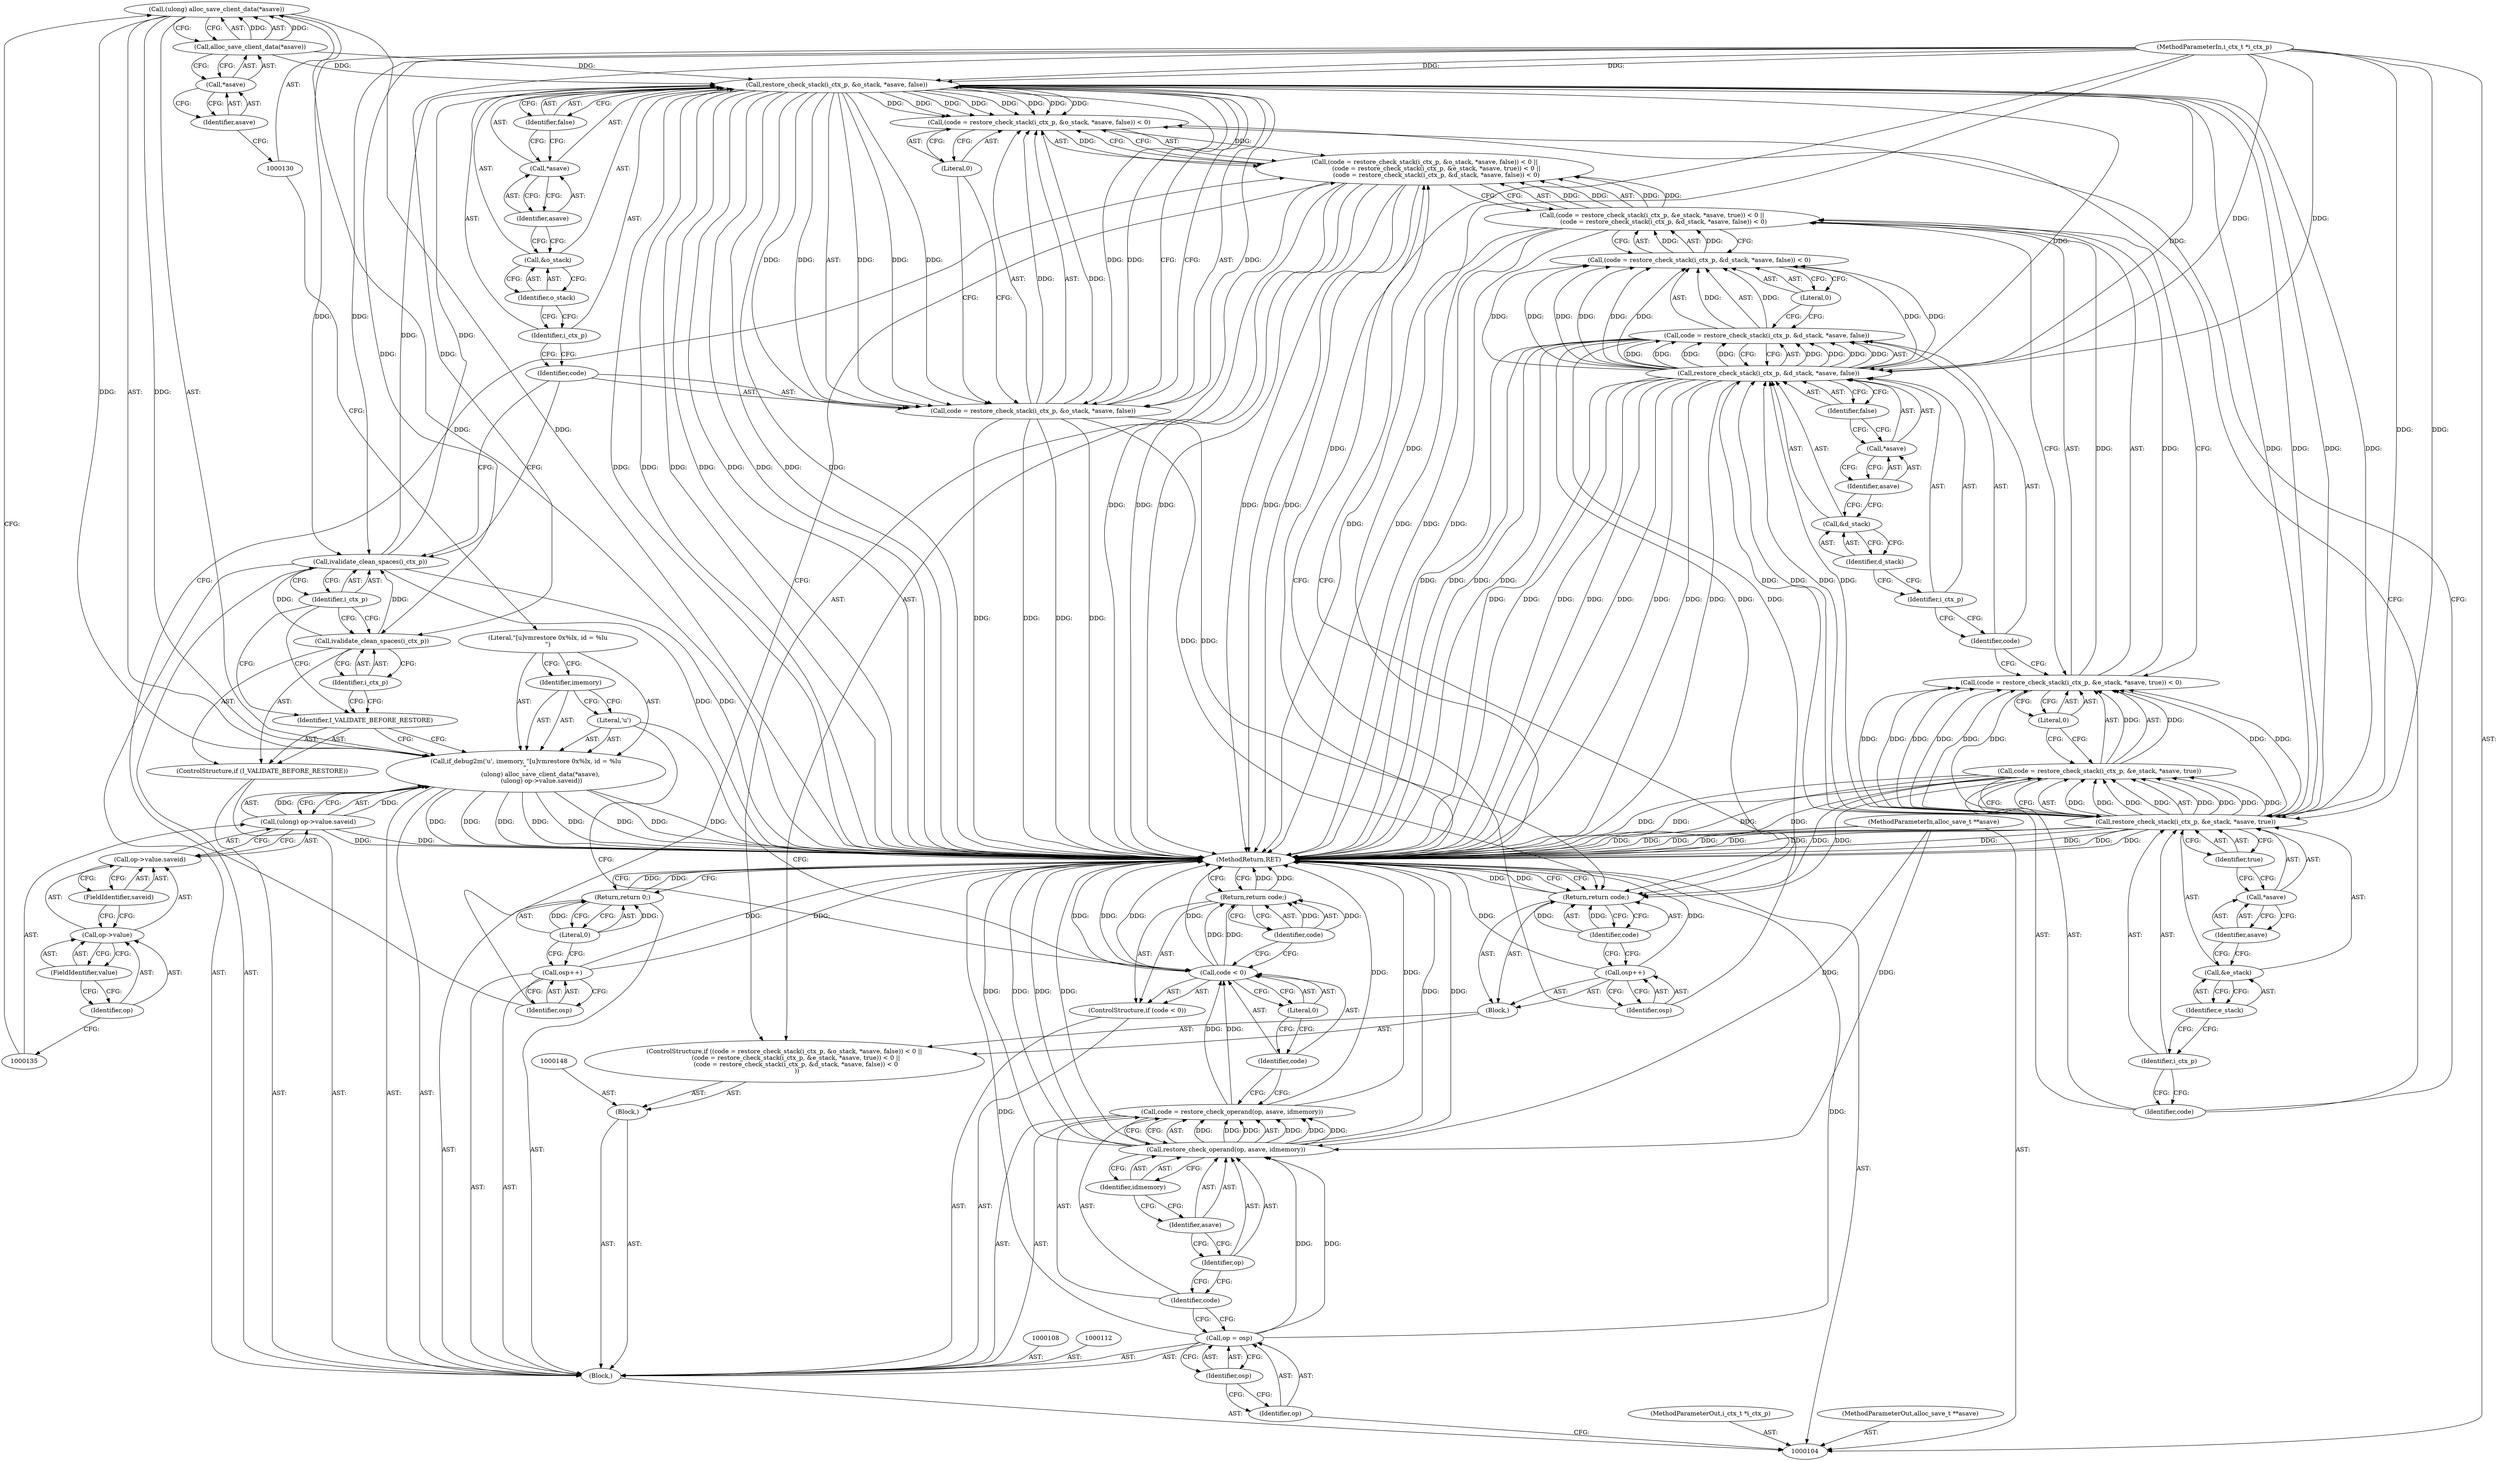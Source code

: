 digraph "0_ghostscript_5516c614dc33662a2afdc377159f70218e67bde5" {
"1000129" [label="(Call,(ulong) alloc_save_client_data(*asave))"];
"1000131" [label="(Call,alloc_save_client_data(*asave))"];
"1000132" [label="(Call,*asave)"];
"1000133" [label="(Identifier,asave)"];
"1000134" [label="(Call,(ulong) op->value.saveid)"];
"1000136" [label="(Call,op->value.saveid)"];
"1000137" [label="(Call,op->value)"];
"1000138" [label="(Identifier,op)"];
"1000139" [label="(FieldIdentifier,value)"];
"1000140" [label="(FieldIdentifier,saveid)"];
"1000141" [label="(ControlStructure,if (I_VALIDATE_BEFORE_RESTORE))"];
"1000142" [label="(Identifier,I_VALIDATE_BEFORE_RESTORE)"];
"1000144" [label="(Identifier,i_ctx_p)"];
"1000143" [label="(Call,ivalidate_clean_spaces(i_ctx_p))"];
"1000146" [label="(Identifier,i_ctx_p)"];
"1000145" [label="(Call,ivalidate_clean_spaces(i_ctx_p))"];
"1000147" [label="(Block,)"];
"1000150" [label="(Call,(code = restore_check_stack(i_ctx_p, &o_stack, *asave, false)) < 0 ||\n            (code = restore_check_stack(i_ctx_p, &e_stack, *asave, true)) < 0 ||\n            (code = restore_check_stack(i_ctx_p, &d_stack, *asave, false)) < 0)"];
"1000151" [label="(Call,(code = restore_check_stack(i_ctx_p, &o_stack, *asave, false)) < 0)"];
"1000152" [label="(Call,code = restore_check_stack(i_ctx_p, &o_stack, *asave, false))"];
"1000153" [label="(Identifier,code)"];
"1000154" [label="(Call,restore_check_stack(i_ctx_p, &o_stack, *asave, false))"];
"1000155" [label="(Identifier,i_ctx_p)"];
"1000156" [label="(Call,&o_stack)"];
"1000157" [label="(Identifier,o_stack)"];
"1000158" [label="(Call,*asave)"];
"1000159" [label="(Identifier,asave)"];
"1000160" [label="(Identifier,false)"];
"1000161" [label="(Literal,0)"];
"1000149" [label="(ControlStructure,if ((code = restore_check_stack(i_ctx_p, &o_stack, *asave, false)) < 0 ||\n            (code = restore_check_stack(i_ctx_p, &e_stack, *asave, true)) < 0 ||\n            (code = restore_check_stack(i_ctx_p, &d_stack, *asave, false)) < 0\n             ))"];
"1000194" [label="(MethodReturn,RET)"];
"1000105" [label="(MethodParameterIn,i_ctx_t *i_ctx_p)"];
"1000309" [label="(MethodParameterOut,i_ctx_t *i_ctx_p)"];
"1000106" [label="(MethodParameterIn,alloc_save_t **asave)"];
"1000310" [label="(MethodParameterOut,alloc_save_t **asave)"];
"1000162" [label="(Call,(code = restore_check_stack(i_ctx_p, &e_stack, *asave, true)) < 0 ||\n            (code = restore_check_stack(i_ctx_p, &d_stack, *asave, false)) < 0)"];
"1000163" [label="(Call,(code = restore_check_stack(i_ctx_p, &e_stack, *asave, true)) < 0)"];
"1000164" [label="(Call,code = restore_check_stack(i_ctx_p, &e_stack, *asave, true))"];
"1000165" [label="(Identifier,code)"];
"1000166" [label="(Call,restore_check_stack(i_ctx_p, &e_stack, *asave, true))"];
"1000167" [label="(Identifier,i_ctx_p)"];
"1000168" [label="(Call,&e_stack)"];
"1000169" [label="(Identifier,e_stack)"];
"1000170" [label="(Call,*asave)"];
"1000171" [label="(Identifier,asave)"];
"1000172" [label="(Identifier,true)"];
"1000173" [label="(Literal,0)"];
"1000174" [label="(Call,(code = restore_check_stack(i_ctx_p, &d_stack, *asave, false)) < 0)"];
"1000175" [label="(Call,code = restore_check_stack(i_ctx_p, &d_stack, *asave, false))"];
"1000176" [label="(Identifier,code)"];
"1000177" [label="(Call,restore_check_stack(i_ctx_p, &d_stack, *asave, false))"];
"1000178" [label="(Identifier,i_ctx_p)"];
"1000179" [label="(Call,&d_stack)"];
"1000180" [label="(Identifier,d_stack)"];
"1000181" [label="(Call,*asave)"];
"1000182" [label="(Identifier,asave)"];
"1000183" [label="(Identifier,false)"];
"1000184" [label="(Literal,0)"];
"1000185" [label="(Block,)"];
"1000186" [label="(Call,osp++)"];
"1000187" [label="(Identifier,osp)"];
"1000188" [label="(Return,return code;)"];
"1000189" [label="(Identifier,code)"];
"1000190" [label="(Call,osp++)"];
"1000191" [label="(Identifier,osp)"];
"1000193" [label="(Literal,0)"];
"1000192" [label="(Return,return 0;)"];
"1000107" [label="(Block,)"];
"1000109" [label="(Call,op = osp)"];
"1000110" [label="(Identifier,op)"];
"1000111" [label="(Identifier,osp)"];
"1000115" [label="(Call,restore_check_operand(op, asave, idmemory))"];
"1000116" [label="(Identifier,op)"];
"1000117" [label="(Identifier,asave)"];
"1000118" [label="(Identifier,idmemory)"];
"1000113" [label="(Call,code = restore_check_operand(op, asave, idmemory))"];
"1000114" [label="(Identifier,code)"];
"1000122" [label="(Literal,0)"];
"1000119" [label="(ControlStructure,if (code < 0))"];
"1000120" [label="(Call,code < 0)"];
"1000121" [label="(Identifier,code)"];
"1000124" [label="(Identifier,code)"];
"1000123" [label="(Return,return code;)"];
"1000126" [label="(Literal,'u')"];
"1000127" [label="(Identifier,imemory)"];
"1000128" [label="(Literal,\"[u]vmrestore 0x%lx, id = %lu\n\")"];
"1000125" [label="(Call,if_debug2m('u', imemory, \"[u]vmrestore 0x%lx, id = %lu\n\",\n               (ulong) alloc_save_client_data(*asave),\n                (ulong) op->value.saveid))"];
"1000129" -> "1000125"  [label="AST: "];
"1000129" -> "1000131"  [label="CFG: "];
"1000130" -> "1000129"  [label="AST: "];
"1000131" -> "1000129"  [label="AST: "];
"1000135" -> "1000129"  [label="CFG: "];
"1000129" -> "1000194"  [label="DDG: "];
"1000129" -> "1000125"  [label="DDG: "];
"1000131" -> "1000129"  [label="DDG: "];
"1000131" -> "1000129"  [label="AST: "];
"1000131" -> "1000132"  [label="CFG: "];
"1000132" -> "1000131"  [label="AST: "];
"1000129" -> "1000131"  [label="CFG: "];
"1000131" -> "1000129"  [label="DDG: "];
"1000131" -> "1000154"  [label="DDG: "];
"1000132" -> "1000131"  [label="AST: "];
"1000132" -> "1000133"  [label="CFG: "];
"1000133" -> "1000132"  [label="AST: "];
"1000131" -> "1000132"  [label="CFG: "];
"1000133" -> "1000132"  [label="AST: "];
"1000133" -> "1000130"  [label="CFG: "];
"1000132" -> "1000133"  [label="CFG: "];
"1000134" -> "1000125"  [label="AST: "];
"1000134" -> "1000136"  [label="CFG: "];
"1000135" -> "1000134"  [label="AST: "];
"1000136" -> "1000134"  [label="AST: "];
"1000125" -> "1000134"  [label="CFG: "];
"1000134" -> "1000194"  [label="DDG: "];
"1000134" -> "1000125"  [label="DDG: "];
"1000136" -> "1000134"  [label="AST: "];
"1000136" -> "1000140"  [label="CFG: "];
"1000137" -> "1000136"  [label="AST: "];
"1000140" -> "1000136"  [label="AST: "];
"1000134" -> "1000136"  [label="CFG: "];
"1000137" -> "1000136"  [label="AST: "];
"1000137" -> "1000139"  [label="CFG: "];
"1000138" -> "1000137"  [label="AST: "];
"1000139" -> "1000137"  [label="AST: "];
"1000140" -> "1000137"  [label="CFG: "];
"1000138" -> "1000137"  [label="AST: "];
"1000138" -> "1000135"  [label="CFG: "];
"1000139" -> "1000138"  [label="CFG: "];
"1000139" -> "1000137"  [label="AST: "];
"1000139" -> "1000138"  [label="CFG: "];
"1000137" -> "1000139"  [label="CFG: "];
"1000140" -> "1000136"  [label="AST: "];
"1000140" -> "1000137"  [label="CFG: "];
"1000136" -> "1000140"  [label="CFG: "];
"1000141" -> "1000107"  [label="AST: "];
"1000142" -> "1000141"  [label="AST: "];
"1000143" -> "1000141"  [label="AST: "];
"1000142" -> "1000141"  [label="AST: "];
"1000142" -> "1000125"  [label="CFG: "];
"1000144" -> "1000142"  [label="CFG: "];
"1000146" -> "1000142"  [label="CFG: "];
"1000144" -> "1000143"  [label="AST: "];
"1000144" -> "1000142"  [label="CFG: "];
"1000143" -> "1000144"  [label="CFG: "];
"1000143" -> "1000141"  [label="AST: "];
"1000143" -> "1000144"  [label="CFG: "];
"1000144" -> "1000143"  [label="AST: "];
"1000146" -> "1000143"  [label="CFG: "];
"1000105" -> "1000143"  [label="DDG: "];
"1000143" -> "1000145"  [label="DDG: "];
"1000146" -> "1000145"  [label="AST: "];
"1000146" -> "1000143"  [label="CFG: "];
"1000146" -> "1000142"  [label="CFG: "];
"1000145" -> "1000146"  [label="CFG: "];
"1000145" -> "1000107"  [label="AST: "];
"1000145" -> "1000146"  [label="CFG: "];
"1000146" -> "1000145"  [label="AST: "];
"1000153" -> "1000145"  [label="CFG: "];
"1000145" -> "1000194"  [label="DDG: "];
"1000143" -> "1000145"  [label="DDG: "];
"1000105" -> "1000145"  [label="DDG: "];
"1000145" -> "1000154"  [label="DDG: "];
"1000147" -> "1000107"  [label="AST: "];
"1000148" -> "1000147"  [label="AST: "];
"1000149" -> "1000147"  [label="AST: "];
"1000150" -> "1000149"  [label="AST: "];
"1000150" -> "1000151"  [label="CFG: "];
"1000150" -> "1000162"  [label="CFG: "];
"1000151" -> "1000150"  [label="AST: "];
"1000162" -> "1000150"  [label="AST: "];
"1000187" -> "1000150"  [label="CFG: "];
"1000191" -> "1000150"  [label="CFG: "];
"1000150" -> "1000194"  [label="DDG: "];
"1000150" -> "1000194"  [label="DDG: "];
"1000150" -> "1000194"  [label="DDG: "];
"1000151" -> "1000150"  [label="DDG: "];
"1000162" -> "1000150"  [label="DDG: "];
"1000162" -> "1000150"  [label="DDG: "];
"1000151" -> "1000150"  [label="AST: "];
"1000151" -> "1000161"  [label="CFG: "];
"1000152" -> "1000151"  [label="AST: "];
"1000161" -> "1000151"  [label="AST: "];
"1000165" -> "1000151"  [label="CFG: "];
"1000150" -> "1000151"  [label="CFG: "];
"1000151" -> "1000150"  [label="DDG: "];
"1000152" -> "1000151"  [label="DDG: "];
"1000154" -> "1000151"  [label="DDG: "];
"1000154" -> "1000151"  [label="DDG: "];
"1000154" -> "1000151"  [label="DDG: "];
"1000154" -> "1000151"  [label="DDG: "];
"1000152" -> "1000151"  [label="AST: "];
"1000152" -> "1000154"  [label="CFG: "];
"1000153" -> "1000152"  [label="AST: "];
"1000154" -> "1000152"  [label="AST: "];
"1000161" -> "1000152"  [label="CFG: "];
"1000152" -> "1000194"  [label="DDG: "];
"1000152" -> "1000194"  [label="DDG: "];
"1000152" -> "1000151"  [label="DDG: "];
"1000154" -> "1000152"  [label="DDG: "];
"1000154" -> "1000152"  [label="DDG: "];
"1000154" -> "1000152"  [label="DDG: "];
"1000154" -> "1000152"  [label="DDG: "];
"1000152" -> "1000188"  [label="DDG: "];
"1000153" -> "1000152"  [label="AST: "];
"1000153" -> "1000145"  [label="CFG: "];
"1000155" -> "1000153"  [label="CFG: "];
"1000154" -> "1000152"  [label="AST: "];
"1000154" -> "1000160"  [label="CFG: "];
"1000155" -> "1000154"  [label="AST: "];
"1000156" -> "1000154"  [label="AST: "];
"1000158" -> "1000154"  [label="AST: "];
"1000160" -> "1000154"  [label="AST: "];
"1000152" -> "1000154"  [label="CFG: "];
"1000154" -> "1000194"  [label="DDG: "];
"1000154" -> "1000194"  [label="DDG: "];
"1000154" -> "1000194"  [label="DDG: "];
"1000154" -> "1000194"  [label="DDG: "];
"1000154" -> "1000151"  [label="DDG: "];
"1000154" -> "1000151"  [label="DDG: "];
"1000154" -> "1000151"  [label="DDG: "];
"1000154" -> "1000151"  [label="DDG: "];
"1000154" -> "1000152"  [label="DDG: "];
"1000154" -> "1000152"  [label="DDG: "];
"1000154" -> "1000152"  [label="DDG: "];
"1000154" -> "1000152"  [label="DDG: "];
"1000145" -> "1000154"  [label="DDG: "];
"1000105" -> "1000154"  [label="DDG: "];
"1000131" -> "1000154"  [label="DDG: "];
"1000154" -> "1000166"  [label="DDG: "];
"1000154" -> "1000166"  [label="DDG: "];
"1000154" -> "1000177"  [label="DDG: "];
"1000155" -> "1000154"  [label="AST: "];
"1000155" -> "1000153"  [label="CFG: "];
"1000157" -> "1000155"  [label="CFG: "];
"1000156" -> "1000154"  [label="AST: "];
"1000156" -> "1000157"  [label="CFG: "];
"1000157" -> "1000156"  [label="AST: "];
"1000159" -> "1000156"  [label="CFG: "];
"1000157" -> "1000156"  [label="AST: "];
"1000157" -> "1000155"  [label="CFG: "];
"1000156" -> "1000157"  [label="CFG: "];
"1000158" -> "1000154"  [label="AST: "];
"1000158" -> "1000159"  [label="CFG: "];
"1000159" -> "1000158"  [label="AST: "];
"1000160" -> "1000158"  [label="CFG: "];
"1000159" -> "1000158"  [label="AST: "];
"1000159" -> "1000156"  [label="CFG: "];
"1000158" -> "1000159"  [label="CFG: "];
"1000160" -> "1000154"  [label="AST: "];
"1000160" -> "1000158"  [label="CFG: "];
"1000154" -> "1000160"  [label="CFG: "];
"1000161" -> "1000151"  [label="AST: "];
"1000161" -> "1000152"  [label="CFG: "];
"1000151" -> "1000161"  [label="CFG: "];
"1000149" -> "1000147"  [label="AST: "];
"1000150" -> "1000149"  [label="AST: "];
"1000185" -> "1000149"  [label="AST: "];
"1000194" -> "1000104"  [label="AST: "];
"1000194" -> "1000123"  [label="CFG: "];
"1000194" -> "1000188"  [label="CFG: "];
"1000194" -> "1000192"  [label="CFG: "];
"1000188" -> "1000194"  [label="DDG: "];
"1000125" -> "1000194"  [label="DDG: "];
"1000125" -> "1000194"  [label="DDG: "];
"1000125" -> "1000194"  [label="DDG: "];
"1000125" -> "1000194"  [label="DDG: "];
"1000150" -> "1000194"  [label="DDG: "];
"1000150" -> "1000194"  [label="DDG: "];
"1000150" -> "1000194"  [label="DDG: "];
"1000177" -> "1000194"  [label="DDG: "];
"1000177" -> "1000194"  [label="DDG: "];
"1000177" -> "1000194"  [label="DDG: "];
"1000177" -> "1000194"  [label="DDG: "];
"1000105" -> "1000194"  [label="DDG: "];
"1000154" -> "1000194"  [label="DDG: "];
"1000154" -> "1000194"  [label="DDG: "];
"1000154" -> "1000194"  [label="DDG: "];
"1000154" -> "1000194"  [label="DDG: "];
"1000175" -> "1000194"  [label="DDG: "];
"1000175" -> "1000194"  [label="DDG: "];
"1000115" -> "1000194"  [label="DDG: "];
"1000115" -> "1000194"  [label="DDG: "];
"1000115" -> "1000194"  [label="DDG: "];
"1000152" -> "1000194"  [label="DDG: "];
"1000152" -> "1000194"  [label="DDG: "];
"1000166" -> "1000194"  [label="DDG: "];
"1000166" -> "1000194"  [label="DDG: "];
"1000166" -> "1000194"  [label="DDG: "];
"1000166" -> "1000194"  [label="DDG: "];
"1000186" -> "1000194"  [label="DDG: "];
"1000164" -> "1000194"  [label="DDG: "];
"1000164" -> "1000194"  [label="DDG: "];
"1000190" -> "1000194"  [label="DDG: "];
"1000113" -> "1000194"  [label="DDG: "];
"1000120" -> "1000194"  [label="DDG: "];
"1000120" -> "1000194"  [label="DDG: "];
"1000134" -> "1000194"  [label="DDG: "];
"1000145" -> "1000194"  [label="DDG: "];
"1000162" -> "1000194"  [label="DDG: "];
"1000162" -> "1000194"  [label="DDG: "];
"1000109" -> "1000194"  [label="DDG: "];
"1000106" -> "1000194"  [label="DDG: "];
"1000129" -> "1000194"  [label="DDG: "];
"1000192" -> "1000194"  [label="DDG: "];
"1000123" -> "1000194"  [label="DDG: "];
"1000105" -> "1000104"  [label="AST: "];
"1000105" -> "1000194"  [label="DDG: "];
"1000105" -> "1000143"  [label="DDG: "];
"1000105" -> "1000145"  [label="DDG: "];
"1000105" -> "1000154"  [label="DDG: "];
"1000105" -> "1000166"  [label="DDG: "];
"1000105" -> "1000177"  [label="DDG: "];
"1000309" -> "1000104"  [label="AST: "];
"1000106" -> "1000104"  [label="AST: "];
"1000106" -> "1000194"  [label="DDG: "];
"1000106" -> "1000115"  [label="DDG: "];
"1000310" -> "1000104"  [label="AST: "];
"1000162" -> "1000150"  [label="AST: "];
"1000162" -> "1000163"  [label="CFG: "];
"1000162" -> "1000174"  [label="CFG: "];
"1000163" -> "1000162"  [label="AST: "];
"1000174" -> "1000162"  [label="AST: "];
"1000150" -> "1000162"  [label="CFG: "];
"1000162" -> "1000194"  [label="DDG: "];
"1000162" -> "1000194"  [label="DDG: "];
"1000162" -> "1000150"  [label="DDG: "];
"1000162" -> "1000150"  [label="DDG: "];
"1000163" -> "1000162"  [label="DDG: "];
"1000174" -> "1000162"  [label="DDG: "];
"1000163" -> "1000162"  [label="AST: "];
"1000163" -> "1000173"  [label="CFG: "];
"1000164" -> "1000163"  [label="AST: "];
"1000173" -> "1000163"  [label="AST: "];
"1000176" -> "1000163"  [label="CFG: "];
"1000162" -> "1000163"  [label="CFG: "];
"1000163" -> "1000162"  [label="DDG: "];
"1000164" -> "1000163"  [label="DDG: "];
"1000166" -> "1000163"  [label="DDG: "];
"1000166" -> "1000163"  [label="DDG: "];
"1000166" -> "1000163"  [label="DDG: "];
"1000166" -> "1000163"  [label="DDG: "];
"1000164" -> "1000163"  [label="AST: "];
"1000164" -> "1000166"  [label="CFG: "];
"1000165" -> "1000164"  [label="AST: "];
"1000166" -> "1000164"  [label="AST: "];
"1000173" -> "1000164"  [label="CFG: "];
"1000164" -> "1000194"  [label="DDG: "];
"1000164" -> "1000194"  [label="DDG: "];
"1000164" -> "1000163"  [label="DDG: "];
"1000166" -> "1000164"  [label="DDG: "];
"1000166" -> "1000164"  [label="DDG: "];
"1000166" -> "1000164"  [label="DDG: "];
"1000166" -> "1000164"  [label="DDG: "];
"1000164" -> "1000188"  [label="DDG: "];
"1000165" -> "1000164"  [label="AST: "];
"1000165" -> "1000151"  [label="CFG: "];
"1000167" -> "1000165"  [label="CFG: "];
"1000166" -> "1000164"  [label="AST: "];
"1000166" -> "1000172"  [label="CFG: "];
"1000167" -> "1000166"  [label="AST: "];
"1000168" -> "1000166"  [label="AST: "];
"1000170" -> "1000166"  [label="AST: "];
"1000172" -> "1000166"  [label="AST: "];
"1000164" -> "1000166"  [label="CFG: "];
"1000166" -> "1000194"  [label="DDG: "];
"1000166" -> "1000194"  [label="DDG: "];
"1000166" -> "1000194"  [label="DDG: "];
"1000166" -> "1000194"  [label="DDG: "];
"1000166" -> "1000163"  [label="DDG: "];
"1000166" -> "1000163"  [label="DDG: "];
"1000166" -> "1000163"  [label="DDG: "];
"1000166" -> "1000163"  [label="DDG: "];
"1000166" -> "1000164"  [label="DDG: "];
"1000166" -> "1000164"  [label="DDG: "];
"1000166" -> "1000164"  [label="DDG: "];
"1000166" -> "1000164"  [label="DDG: "];
"1000154" -> "1000166"  [label="DDG: "];
"1000154" -> "1000166"  [label="DDG: "];
"1000105" -> "1000166"  [label="DDG: "];
"1000166" -> "1000177"  [label="DDG: "];
"1000166" -> "1000177"  [label="DDG: "];
"1000167" -> "1000166"  [label="AST: "];
"1000167" -> "1000165"  [label="CFG: "];
"1000169" -> "1000167"  [label="CFG: "];
"1000168" -> "1000166"  [label="AST: "];
"1000168" -> "1000169"  [label="CFG: "];
"1000169" -> "1000168"  [label="AST: "];
"1000171" -> "1000168"  [label="CFG: "];
"1000169" -> "1000168"  [label="AST: "];
"1000169" -> "1000167"  [label="CFG: "];
"1000168" -> "1000169"  [label="CFG: "];
"1000170" -> "1000166"  [label="AST: "];
"1000170" -> "1000171"  [label="CFG: "];
"1000171" -> "1000170"  [label="AST: "];
"1000172" -> "1000170"  [label="CFG: "];
"1000171" -> "1000170"  [label="AST: "];
"1000171" -> "1000168"  [label="CFG: "];
"1000170" -> "1000171"  [label="CFG: "];
"1000172" -> "1000166"  [label="AST: "];
"1000172" -> "1000170"  [label="CFG: "];
"1000166" -> "1000172"  [label="CFG: "];
"1000173" -> "1000163"  [label="AST: "];
"1000173" -> "1000164"  [label="CFG: "];
"1000163" -> "1000173"  [label="CFG: "];
"1000174" -> "1000162"  [label="AST: "];
"1000174" -> "1000184"  [label="CFG: "];
"1000175" -> "1000174"  [label="AST: "];
"1000184" -> "1000174"  [label="AST: "];
"1000162" -> "1000174"  [label="CFG: "];
"1000174" -> "1000162"  [label="DDG: "];
"1000175" -> "1000174"  [label="DDG: "];
"1000177" -> "1000174"  [label="DDG: "];
"1000177" -> "1000174"  [label="DDG: "];
"1000177" -> "1000174"  [label="DDG: "];
"1000177" -> "1000174"  [label="DDG: "];
"1000175" -> "1000174"  [label="AST: "];
"1000175" -> "1000177"  [label="CFG: "];
"1000176" -> "1000175"  [label="AST: "];
"1000177" -> "1000175"  [label="AST: "];
"1000184" -> "1000175"  [label="CFG: "];
"1000175" -> "1000194"  [label="DDG: "];
"1000175" -> "1000194"  [label="DDG: "];
"1000175" -> "1000174"  [label="DDG: "];
"1000177" -> "1000175"  [label="DDG: "];
"1000177" -> "1000175"  [label="DDG: "];
"1000177" -> "1000175"  [label="DDG: "];
"1000177" -> "1000175"  [label="DDG: "];
"1000175" -> "1000188"  [label="DDG: "];
"1000176" -> "1000175"  [label="AST: "];
"1000176" -> "1000163"  [label="CFG: "];
"1000178" -> "1000176"  [label="CFG: "];
"1000177" -> "1000175"  [label="AST: "];
"1000177" -> "1000183"  [label="CFG: "];
"1000178" -> "1000177"  [label="AST: "];
"1000179" -> "1000177"  [label="AST: "];
"1000181" -> "1000177"  [label="AST: "];
"1000183" -> "1000177"  [label="AST: "];
"1000175" -> "1000177"  [label="CFG: "];
"1000177" -> "1000194"  [label="DDG: "];
"1000177" -> "1000194"  [label="DDG: "];
"1000177" -> "1000194"  [label="DDG: "];
"1000177" -> "1000194"  [label="DDG: "];
"1000177" -> "1000174"  [label="DDG: "];
"1000177" -> "1000174"  [label="DDG: "];
"1000177" -> "1000174"  [label="DDG: "];
"1000177" -> "1000174"  [label="DDG: "];
"1000177" -> "1000175"  [label="DDG: "];
"1000177" -> "1000175"  [label="DDG: "];
"1000177" -> "1000175"  [label="DDG: "];
"1000177" -> "1000175"  [label="DDG: "];
"1000166" -> "1000177"  [label="DDG: "];
"1000166" -> "1000177"  [label="DDG: "];
"1000105" -> "1000177"  [label="DDG: "];
"1000154" -> "1000177"  [label="DDG: "];
"1000178" -> "1000177"  [label="AST: "];
"1000178" -> "1000176"  [label="CFG: "];
"1000180" -> "1000178"  [label="CFG: "];
"1000179" -> "1000177"  [label="AST: "];
"1000179" -> "1000180"  [label="CFG: "];
"1000180" -> "1000179"  [label="AST: "];
"1000182" -> "1000179"  [label="CFG: "];
"1000180" -> "1000179"  [label="AST: "];
"1000180" -> "1000178"  [label="CFG: "];
"1000179" -> "1000180"  [label="CFG: "];
"1000181" -> "1000177"  [label="AST: "];
"1000181" -> "1000182"  [label="CFG: "];
"1000182" -> "1000181"  [label="AST: "];
"1000183" -> "1000181"  [label="CFG: "];
"1000182" -> "1000181"  [label="AST: "];
"1000182" -> "1000179"  [label="CFG: "];
"1000181" -> "1000182"  [label="CFG: "];
"1000183" -> "1000177"  [label="AST: "];
"1000183" -> "1000181"  [label="CFG: "];
"1000177" -> "1000183"  [label="CFG: "];
"1000184" -> "1000174"  [label="AST: "];
"1000184" -> "1000175"  [label="CFG: "];
"1000174" -> "1000184"  [label="CFG: "];
"1000185" -> "1000149"  [label="AST: "];
"1000186" -> "1000185"  [label="AST: "];
"1000188" -> "1000185"  [label="AST: "];
"1000186" -> "1000185"  [label="AST: "];
"1000186" -> "1000187"  [label="CFG: "];
"1000187" -> "1000186"  [label="AST: "];
"1000189" -> "1000186"  [label="CFG: "];
"1000186" -> "1000194"  [label="DDG: "];
"1000187" -> "1000186"  [label="AST: "];
"1000187" -> "1000150"  [label="CFG: "];
"1000186" -> "1000187"  [label="CFG: "];
"1000188" -> "1000185"  [label="AST: "];
"1000188" -> "1000189"  [label="CFG: "];
"1000189" -> "1000188"  [label="AST: "];
"1000194" -> "1000188"  [label="CFG: "];
"1000188" -> "1000194"  [label="DDG: "];
"1000189" -> "1000188"  [label="DDG: "];
"1000175" -> "1000188"  [label="DDG: "];
"1000152" -> "1000188"  [label="DDG: "];
"1000164" -> "1000188"  [label="DDG: "];
"1000189" -> "1000188"  [label="AST: "];
"1000189" -> "1000186"  [label="CFG: "];
"1000188" -> "1000189"  [label="CFG: "];
"1000189" -> "1000188"  [label="DDG: "];
"1000190" -> "1000107"  [label="AST: "];
"1000190" -> "1000191"  [label="CFG: "];
"1000191" -> "1000190"  [label="AST: "];
"1000193" -> "1000190"  [label="CFG: "];
"1000190" -> "1000194"  [label="DDG: "];
"1000191" -> "1000190"  [label="AST: "];
"1000191" -> "1000150"  [label="CFG: "];
"1000190" -> "1000191"  [label="CFG: "];
"1000193" -> "1000192"  [label="AST: "];
"1000193" -> "1000190"  [label="CFG: "];
"1000192" -> "1000193"  [label="CFG: "];
"1000193" -> "1000192"  [label="DDG: "];
"1000192" -> "1000107"  [label="AST: "];
"1000192" -> "1000193"  [label="CFG: "];
"1000193" -> "1000192"  [label="AST: "];
"1000194" -> "1000192"  [label="CFG: "];
"1000192" -> "1000194"  [label="DDG: "];
"1000193" -> "1000192"  [label="DDG: "];
"1000107" -> "1000104"  [label="AST: "];
"1000108" -> "1000107"  [label="AST: "];
"1000109" -> "1000107"  [label="AST: "];
"1000112" -> "1000107"  [label="AST: "];
"1000113" -> "1000107"  [label="AST: "];
"1000119" -> "1000107"  [label="AST: "];
"1000125" -> "1000107"  [label="AST: "];
"1000141" -> "1000107"  [label="AST: "];
"1000145" -> "1000107"  [label="AST: "];
"1000147" -> "1000107"  [label="AST: "];
"1000190" -> "1000107"  [label="AST: "];
"1000192" -> "1000107"  [label="AST: "];
"1000109" -> "1000107"  [label="AST: "];
"1000109" -> "1000111"  [label="CFG: "];
"1000110" -> "1000109"  [label="AST: "];
"1000111" -> "1000109"  [label="AST: "];
"1000114" -> "1000109"  [label="CFG: "];
"1000109" -> "1000194"  [label="DDG: "];
"1000109" -> "1000115"  [label="DDG: "];
"1000110" -> "1000109"  [label="AST: "];
"1000110" -> "1000104"  [label="CFG: "];
"1000111" -> "1000110"  [label="CFG: "];
"1000111" -> "1000109"  [label="AST: "];
"1000111" -> "1000110"  [label="CFG: "];
"1000109" -> "1000111"  [label="CFG: "];
"1000115" -> "1000113"  [label="AST: "];
"1000115" -> "1000118"  [label="CFG: "];
"1000116" -> "1000115"  [label="AST: "];
"1000117" -> "1000115"  [label="AST: "];
"1000118" -> "1000115"  [label="AST: "];
"1000113" -> "1000115"  [label="CFG: "];
"1000115" -> "1000194"  [label="DDG: "];
"1000115" -> "1000194"  [label="DDG: "];
"1000115" -> "1000194"  [label="DDG: "];
"1000115" -> "1000113"  [label="DDG: "];
"1000115" -> "1000113"  [label="DDG: "];
"1000115" -> "1000113"  [label="DDG: "];
"1000109" -> "1000115"  [label="DDG: "];
"1000106" -> "1000115"  [label="DDG: "];
"1000116" -> "1000115"  [label="AST: "];
"1000116" -> "1000114"  [label="CFG: "];
"1000117" -> "1000116"  [label="CFG: "];
"1000117" -> "1000115"  [label="AST: "];
"1000117" -> "1000116"  [label="CFG: "];
"1000118" -> "1000117"  [label="CFG: "];
"1000118" -> "1000115"  [label="AST: "];
"1000118" -> "1000117"  [label="CFG: "];
"1000115" -> "1000118"  [label="CFG: "];
"1000113" -> "1000107"  [label="AST: "];
"1000113" -> "1000115"  [label="CFG: "];
"1000114" -> "1000113"  [label="AST: "];
"1000115" -> "1000113"  [label="AST: "];
"1000121" -> "1000113"  [label="CFG: "];
"1000113" -> "1000194"  [label="DDG: "];
"1000115" -> "1000113"  [label="DDG: "];
"1000115" -> "1000113"  [label="DDG: "];
"1000115" -> "1000113"  [label="DDG: "];
"1000113" -> "1000120"  [label="DDG: "];
"1000114" -> "1000113"  [label="AST: "];
"1000114" -> "1000109"  [label="CFG: "];
"1000116" -> "1000114"  [label="CFG: "];
"1000122" -> "1000120"  [label="AST: "];
"1000122" -> "1000121"  [label="CFG: "];
"1000120" -> "1000122"  [label="CFG: "];
"1000119" -> "1000107"  [label="AST: "];
"1000120" -> "1000119"  [label="AST: "];
"1000123" -> "1000119"  [label="AST: "];
"1000120" -> "1000119"  [label="AST: "];
"1000120" -> "1000122"  [label="CFG: "];
"1000121" -> "1000120"  [label="AST: "];
"1000122" -> "1000120"  [label="AST: "];
"1000124" -> "1000120"  [label="CFG: "];
"1000126" -> "1000120"  [label="CFG: "];
"1000120" -> "1000194"  [label="DDG: "];
"1000120" -> "1000194"  [label="DDG: "];
"1000113" -> "1000120"  [label="DDG: "];
"1000120" -> "1000123"  [label="DDG: "];
"1000121" -> "1000120"  [label="AST: "];
"1000121" -> "1000113"  [label="CFG: "];
"1000122" -> "1000121"  [label="CFG: "];
"1000124" -> "1000123"  [label="AST: "];
"1000124" -> "1000120"  [label="CFG: "];
"1000123" -> "1000124"  [label="CFG: "];
"1000124" -> "1000123"  [label="DDG: "];
"1000123" -> "1000119"  [label="AST: "];
"1000123" -> "1000124"  [label="CFG: "];
"1000124" -> "1000123"  [label="AST: "];
"1000194" -> "1000123"  [label="CFG: "];
"1000123" -> "1000194"  [label="DDG: "];
"1000124" -> "1000123"  [label="DDG: "];
"1000120" -> "1000123"  [label="DDG: "];
"1000126" -> "1000125"  [label="AST: "];
"1000126" -> "1000120"  [label="CFG: "];
"1000127" -> "1000126"  [label="CFG: "];
"1000127" -> "1000125"  [label="AST: "];
"1000127" -> "1000126"  [label="CFG: "];
"1000128" -> "1000127"  [label="CFG: "];
"1000128" -> "1000125"  [label="AST: "];
"1000128" -> "1000127"  [label="CFG: "];
"1000130" -> "1000128"  [label="CFG: "];
"1000125" -> "1000107"  [label="AST: "];
"1000125" -> "1000134"  [label="CFG: "];
"1000126" -> "1000125"  [label="AST: "];
"1000127" -> "1000125"  [label="AST: "];
"1000128" -> "1000125"  [label="AST: "];
"1000129" -> "1000125"  [label="AST: "];
"1000134" -> "1000125"  [label="AST: "];
"1000142" -> "1000125"  [label="CFG: "];
"1000125" -> "1000194"  [label="DDG: "];
"1000125" -> "1000194"  [label="DDG: "];
"1000125" -> "1000194"  [label="DDG: "];
"1000125" -> "1000194"  [label="DDG: "];
"1000129" -> "1000125"  [label="DDG: "];
"1000134" -> "1000125"  [label="DDG: "];
}
